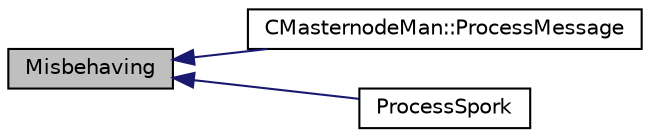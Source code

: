 digraph "Misbehaving"
{
  edge [fontname="Helvetica",fontsize="10",labelfontname="Helvetica",labelfontsize="10"];
  node [fontname="Helvetica",fontsize="10",shape=record];
  rankdir="LR";
  Node975 [label="Misbehaving",height=0.2,width=0.4,color="black", fillcolor="grey75", style="filled", fontcolor="black"];
  Node975 -> Node976 [dir="back",color="midnightblue",fontsize="10",style="solid",fontname="Helvetica"];
  Node976 [label="CMasternodeMan::ProcessMessage",height=0.2,width=0.4,color="black", fillcolor="white", style="filled",URL="$class_c_masternode_man.html#ae3e5d263cebdcd932eca49caeadce9aa"];
  Node975 -> Node977 [dir="back",color="midnightblue",fontsize="10",style="solid",fontname="Helvetica"];
  Node977 [label="ProcessSpork",height=0.2,width=0.4,color="black", fillcolor="white", style="filled",URL="$spork_8h.html#a3f9c24c1f4c012152fb4422ca981610a"];
}
